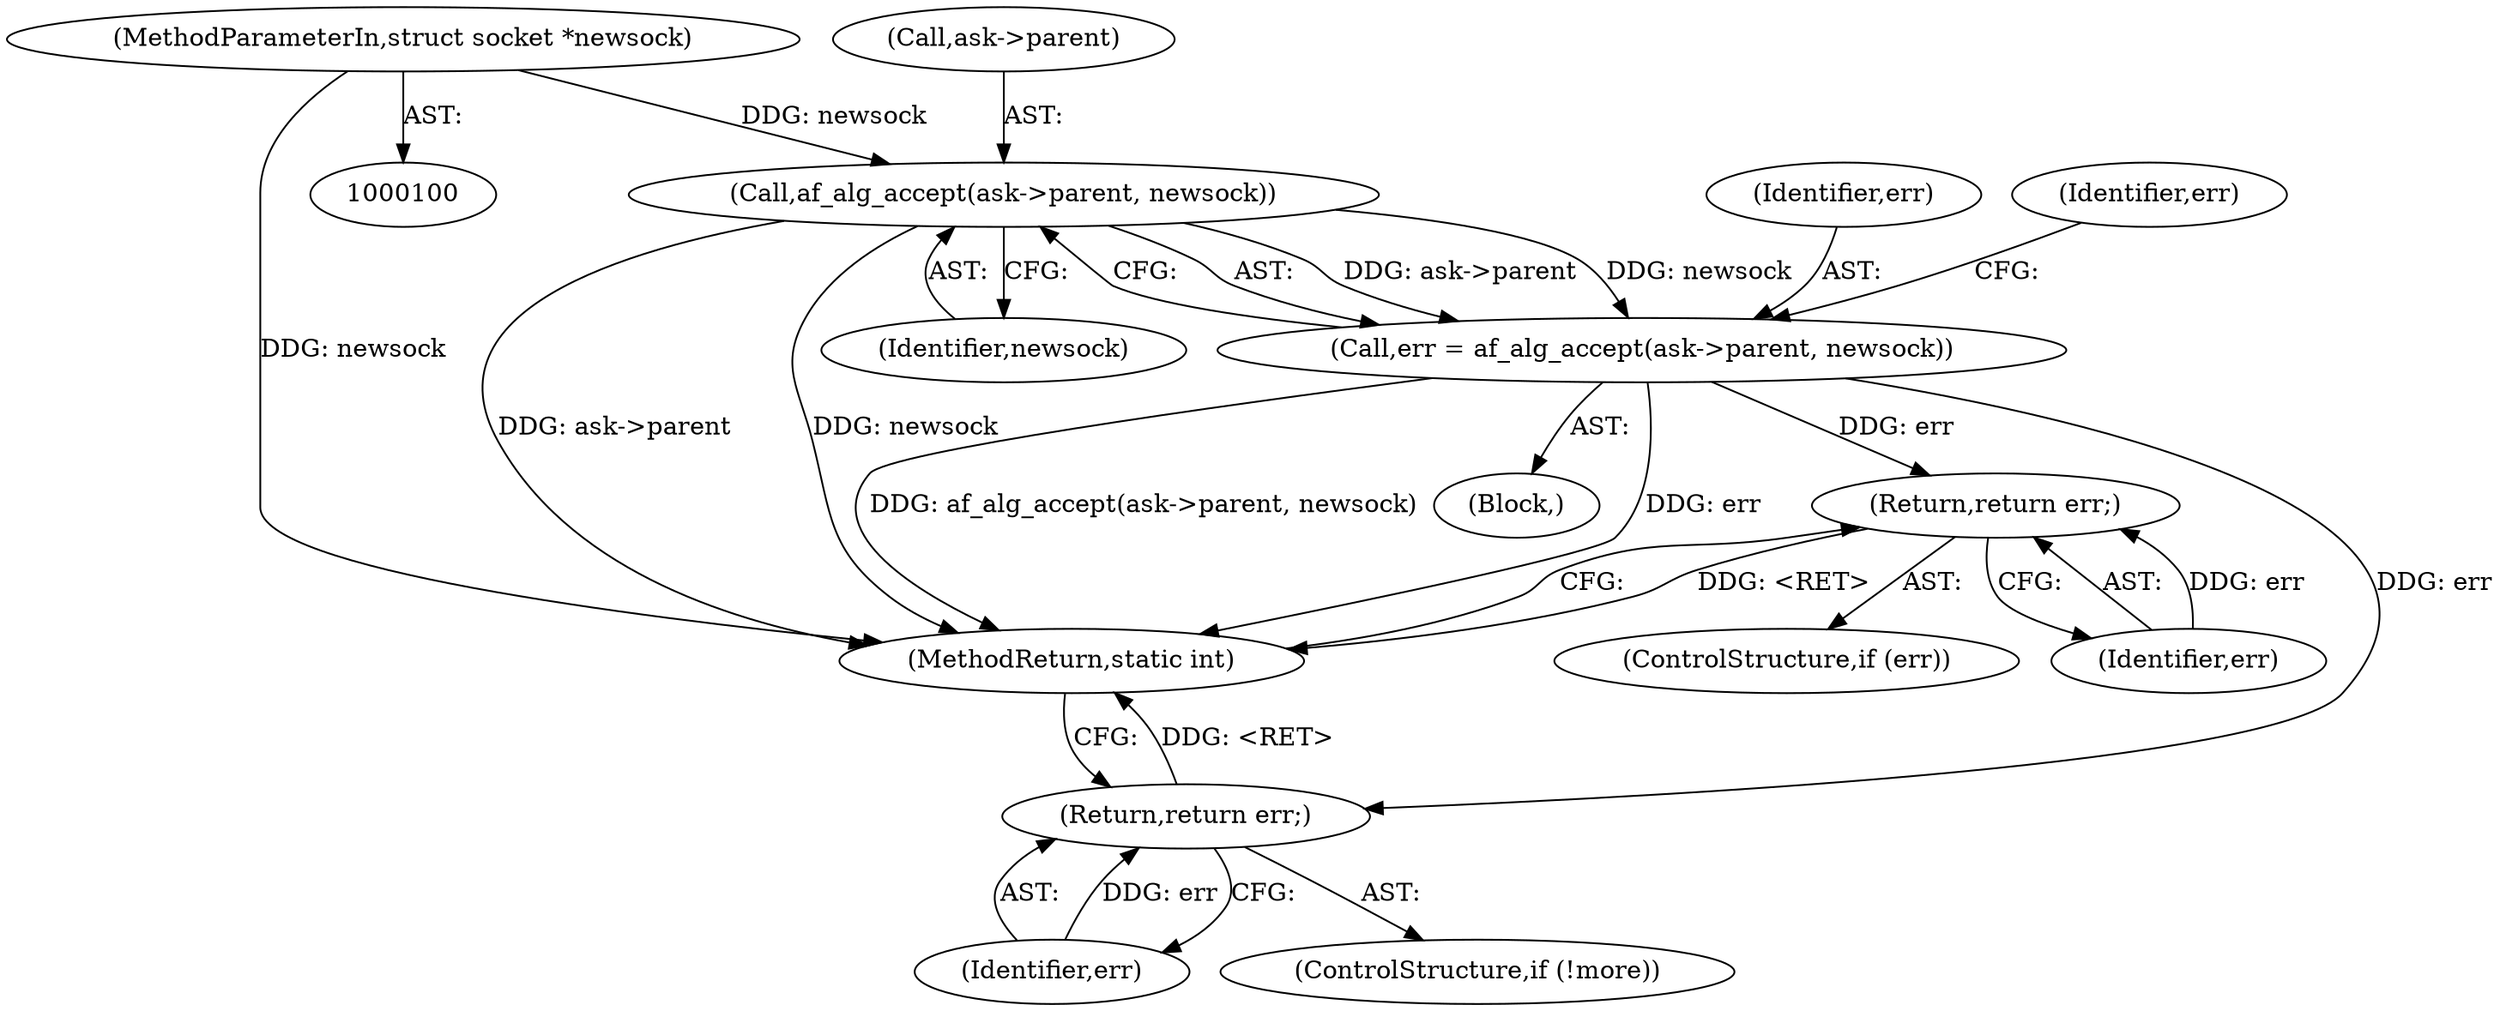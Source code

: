digraph "0_linux_4afa5f9617927453ac04b24b584f6c718dfb4f45@pointer" {
"1000158" [label="(Call,af_alg_accept(ask->parent, newsock))"];
"1000102" [label="(MethodParameterIn,struct socket *newsock)"];
"1000156" [label="(Call,err = af_alg_accept(ask->parent, newsock))"];
"1000165" [label="(Return,return err;)"];
"1000189" [label="(Return,return err;)"];
"1000190" [label="(Identifier,err)"];
"1000159" [label="(Call,ask->parent)"];
"1000102" [label="(MethodParameterIn,struct socket *newsock)"];
"1000156" [label="(Call,err = af_alg_accept(ask->parent, newsock))"];
"1000164" [label="(Identifier,err)"];
"1000163" [label="(ControlStructure,if (err))"];
"1000165" [label="(Return,return err;)"];
"1000208" [label="(MethodReturn,static int)"];
"1000157" [label="(Identifier,err)"];
"1000162" [label="(Identifier,newsock)"];
"1000104" [label="(Block,)"];
"1000166" [label="(Identifier,err)"];
"1000186" [label="(ControlStructure,if (!more))"];
"1000158" [label="(Call,af_alg_accept(ask->parent, newsock))"];
"1000189" [label="(Return,return err;)"];
"1000158" -> "1000156"  [label="AST: "];
"1000158" -> "1000162"  [label="CFG: "];
"1000159" -> "1000158"  [label="AST: "];
"1000162" -> "1000158"  [label="AST: "];
"1000156" -> "1000158"  [label="CFG: "];
"1000158" -> "1000208"  [label="DDG: ask->parent"];
"1000158" -> "1000208"  [label="DDG: newsock"];
"1000158" -> "1000156"  [label="DDG: ask->parent"];
"1000158" -> "1000156"  [label="DDG: newsock"];
"1000102" -> "1000158"  [label="DDG: newsock"];
"1000102" -> "1000100"  [label="AST: "];
"1000102" -> "1000208"  [label="DDG: newsock"];
"1000156" -> "1000104"  [label="AST: "];
"1000157" -> "1000156"  [label="AST: "];
"1000164" -> "1000156"  [label="CFG: "];
"1000156" -> "1000208"  [label="DDG: err"];
"1000156" -> "1000208"  [label="DDG: af_alg_accept(ask->parent, newsock)"];
"1000156" -> "1000165"  [label="DDG: err"];
"1000156" -> "1000189"  [label="DDG: err"];
"1000165" -> "1000163"  [label="AST: "];
"1000165" -> "1000166"  [label="CFG: "];
"1000166" -> "1000165"  [label="AST: "];
"1000208" -> "1000165"  [label="CFG: "];
"1000165" -> "1000208"  [label="DDG: <RET>"];
"1000166" -> "1000165"  [label="DDG: err"];
"1000189" -> "1000186"  [label="AST: "];
"1000189" -> "1000190"  [label="CFG: "];
"1000190" -> "1000189"  [label="AST: "];
"1000208" -> "1000189"  [label="CFG: "];
"1000189" -> "1000208"  [label="DDG: <RET>"];
"1000190" -> "1000189"  [label="DDG: err"];
}
